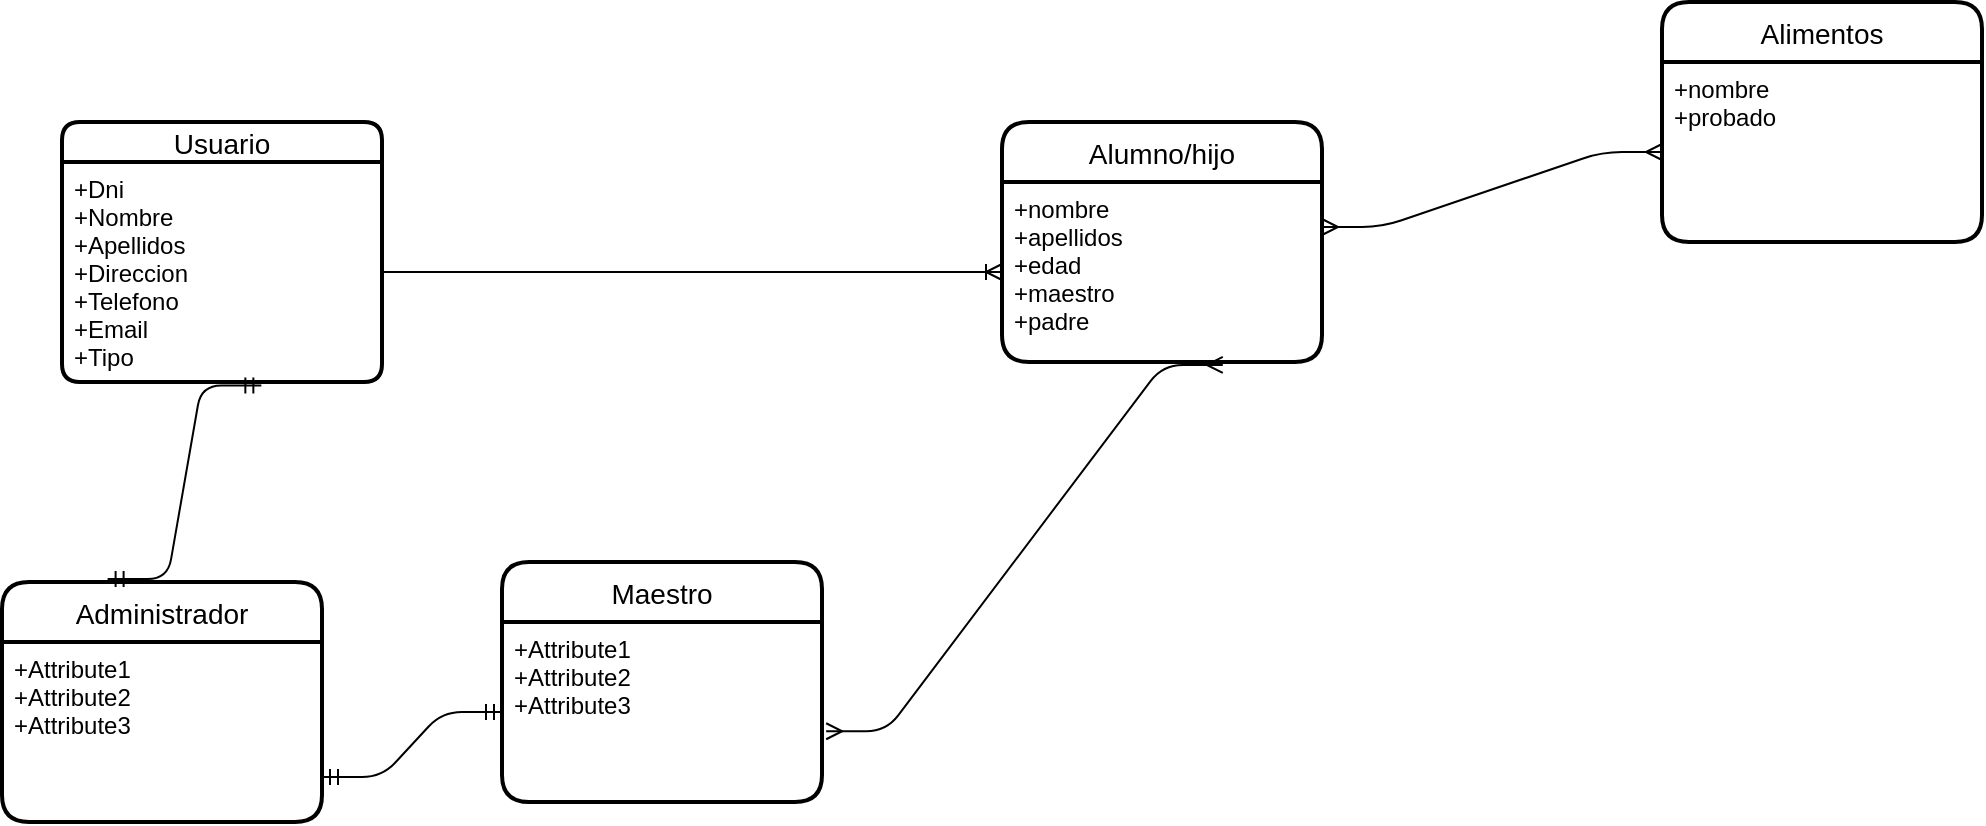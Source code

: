 <mxfile version="14.6.11" type="github">
  <diagram id="2fvHy3EkcYlSG2ZKcLnh" name="Page-1">
    <mxGraphModel dx="1038" dy="548" grid="1" gridSize="10" guides="1" tooltips="1" connect="1" arrows="1" fold="1" page="1" pageScale="1" pageWidth="827" pageHeight="1169" math="0" shadow="0">
      <root>
        <mxCell id="0" />
        <mxCell id="1" parent="0" />
        <mxCell id="P9oFKtNi_yAQ2_R3vxXQ-1" value="Usuario" style="swimlane;childLayout=stackLayout;horizontal=1;startSize=20;horizontalStack=0;rounded=1;fontSize=14;fontStyle=0;strokeWidth=2;resizeParent=0;resizeLast=1;shadow=0;dashed=0;align=center;" parent="1" vertex="1">
          <mxGeometry x="80" y="80" width="160" height="130" as="geometry" />
        </mxCell>
        <mxCell id="P9oFKtNi_yAQ2_R3vxXQ-2" value="+Dni&#xa;+Nombre&#xa;+Apellidos&#xa;+Direccion&#xa;+Telefono&#xa;+Email&#xa;+Tipo" style="align=left;strokeColor=none;fillColor=none;spacingLeft=4;fontSize=12;verticalAlign=top;resizable=0;rotatable=0;part=1;" parent="P9oFKtNi_yAQ2_R3vxXQ-1" vertex="1">
          <mxGeometry y="20" width="160" height="110" as="geometry" />
        </mxCell>
        <mxCell id="P9oFKtNi_yAQ2_R3vxXQ-5" value="Administrador" style="swimlane;childLayout=stackLayout;horizontal=1;startSize=30;horizontalStack=0;rounded=1;fontSize=14;fontStyle=0;strokeWidth=2;resizeParent=0;resizeLast=1;shadow=0;dashed=0;align=center;" parent="1" vertex="1">
          <mxGeometry x="50" y="310" width="160" height="120" as="geometry" />
        </mxCell>
        <mxCell id="P9oFKtNi_yAQ2_R3vxXQ-6" value="+Attribute1&#xa;+Attribute2&#xa;+Attribute3" style="align=left;strokeColor=none;fillColor=none;spacingLeft=4;fontSize=12;verticalAlign=top;resizable=0;rotatable=0;part=1;" parent="P9oFKtNi_yAQ2_R3vxXQ-5" vertex="1">
          <mxGeometry y="30" width="160" height="90" as="geometry" />
        </mxCell>
        <mxCell id="P9oFKtNi_yAQ2_R3vxXQ-7" value="Maestro" style="swimlane;childLayout=stackLayout;horizontal=1;startSize=30;horizontalStack=0;rounded=1;fontSize=14;fontStyle=0;strokeWidth=2;resizeParent=0;resizeLast=1;shadow=0;dashed=0;align=center;" parent="1" vertex="1">
          <mxGeometry x="300" y="300" width="160" height="120" as="geometry" />
        </mxCell>
        <mxCell id="P9oFKtNi_yAQ2_R3vxXQ-8" value="+Attribute1&#xa;+Attribute2&#xa;+Attribute3" style="align=left;strokeColor=none;fillColor=none;spacingLeft=4;fontSize=12;verticalAlign=top;resizable=0;rotatable=0;part=1;" parent="P9oFKtNi_yAQ2_R3vxXQ-7" vertex="1">
          <mxGeometry y="30" width="160" height="90" as="geometry" />
        </mxCell>
        <mxCell id="P9oFKtNi_yAQ2_R3vxXQ-9" value="Alumno/hijo" style="swimlane;childLayout=stackLayout;horizontal=1;startSize=30;horizontalStack=0;rounded=1;fontSize=14;fontStyle=0;strokeWidth=2;resizeParent=0;resizeLast=1;shadow=0;dashed=0;align=center;" parent="1" vertex="1">
          <mxGeometry x="550" y="80" width="160" height="120" as="geometry" />
        </mxCell>
        <mxCell id="P9oFKtNi_yAQ2_R3vxXQ-10" value="+nombre&#xa;+apellidos&#xa;+edad&#xa;+maestro&#xa;+padre" style="align=left;strokeColor=none;fillColor=none;spacingLeft=4;fontSize=12;verticalAlign=top;resizable=0;rotatable=0;part=1;" parent="P9oFKtNi_yAQ2_R3vxXQ-9" vertex="1">
          <mxGeometry y="30" width="160" height="90" as="geometry" />
        </mxCell>
        <mxCell id="P9oFKtNi_yAQ2_R3vxXQ-12" value="" style="edgeStyle=entityRelationEdgeStyle;fontSize=12;html=1;endArrow=ERoneToMany;rounded=0;entryX=0;entryY=0.5;entryDx=0;entryDy=0;" parent="1" source="P9oFKtNi_yAQ2_R3vxXQ-2" target="P9oFKtNi_yAQ2_R3vxXQ-10" edge="1">
          <mxGeometry width="100" height="100" relative="1" as="geometry">
            <mxPoint x="360" y="330" as="sourcePoint" />
            <mxPoint x="460" y="230" as="targetPoint" />
          </mxGeometry>
        </mxCell>
        <mxCell id="pU0j05MOZuOeHOGpjHix-1" value="Alimentos" style="swimlane;childLayout=stackLayout;horizontal=1;startSize=30;horizontalStack=0;rounded=1;fontSize=14;fontStyle=0;strokeWidth=2;resizeParent=0;resizeLast=1;shadow=0;dashed=0;align=center;" vertex="1" parent="1">
          <mxGeometry x="880" y="20" width="160" height="120" as="geometry" />
        </mxCell>
        <mxCell id="pU0j05MOZuOeHOGpjHix-2" value="+nombre&#xa;+probado" style="align=left;strokeColor=none;fillColor=none;spacingLeft=4;fontSize=12;verticalAlign=top;resizable=0;rotatable=0;part=1;" vertex="1" parent="pU0j05MOZuOeHOGpjHix-1">
          <mxGeometry y="30" width="160" height="90" as="geometry" />
        </mxCell>
        <mxCell id="pU0j05MOZuOeHOGpjHix-4" value="" style="edgeStyle=entityRelationEdgeStyle;fontSize=12;html=1;endArrow=ERmany;startArrow=ERmany;exitX=1;exitY=0.25;exitDx=0;exitDy=0;" edge="1" parent="1" source="P9oFKtNi_yAQ2_R3vxXQ-10" target="pU0j05MOZuOeHOGpjHix-2">
          <mxGeometry width="100" height="100" relative="1" as="geometry">
            <mxPoint x="700" y="230" as="sourcePoint" />
            <mxPoint x="800" y="130" as="targetPoint" />
          </mxGeometry>
        </mxCell>
        <mxCell id="pU0j05MOZuOeHOGpjHix-5" value="" style="edgeStyle=entityRelationEdgeStyle;fontSize=12;html=1;endArrow=ERmany;startArrow=ERmany;exitX=1.013;exitY=0.607;exitDx=0;exitDy=0;exitPerimeter=0;entryX=0.69;entryY=1.016;entryDx=0;entryDy=0;entryPerimeter=0;" edge="1" parent="1" source="P9oFKtNi_yAQ2_R3vxXQ-8" target="P9oFKtNi_yAQ2_R3vxXQ-10">
          <mxGeometry width="100" height="100" relative="1" as="geometry">
            <mxPoint x="500" y="390" as="sourcePoint" />
            <mxPoint x="600" y="290" as="targetPoint" />
          </mxGeometry>
        </mxCell>
        <mxCell id="pU0j05MOZuOeHOGpjHix-6" value="" style="edgeStyle=entityRelationEdgeStyle;fontSize=12;html=1;endArrow=ERmandOne;startArrow=ERmandOne;exitX=0.33;exitY=-0.012;exitDx=0;exitDy=0;exitPerimeter=0;entryX=0.623;entryY=1.016;entryDx=0;entryDy=0;entryPerimeter=0;" edge="1" parent="1" source="P9oFKtNi_yAQ2_R3vxXQ-5" target="P9oFKtNi_yAQ2_R3vxXQ-2">
          <mxGeometry width="100" height="100" relative="1" as="geometry">
            <mxPoint x="110" y="300" as="sourcePoint" />
            <mxPoint x="210" y="200" as="targetPoint" />
          </mxGeometry>
        </mxCell>
        <mxCell id="pU0j05MOZuOeHOGpjHix-7" value="" style="edgeStyle=entityRelationEdgeStyle;fontSize=12;html=1;endArrow=ERmandOne;startArrow=ERmandOne;exitX=1;exitY=0.75;exitDx=0;exitDy=0;" edge="1" parent="1" source="P9oFKtNi_yAQ2_R3vxXQ-6" target="P9oFKtNi_yAQ2_R3vxXQ-8">
          <mxGeometry width="100" height="100" relative="1" as="geometry">
            <mxPoint x="220" y="450" as="sourcePoint" />
            <mxPoint x="320" y="350" as="targetPoint" />
          </mxGeometry>
        </mxCell>
      </root>
    </mxGraphModel>
  </diagram>
</mxfile>
